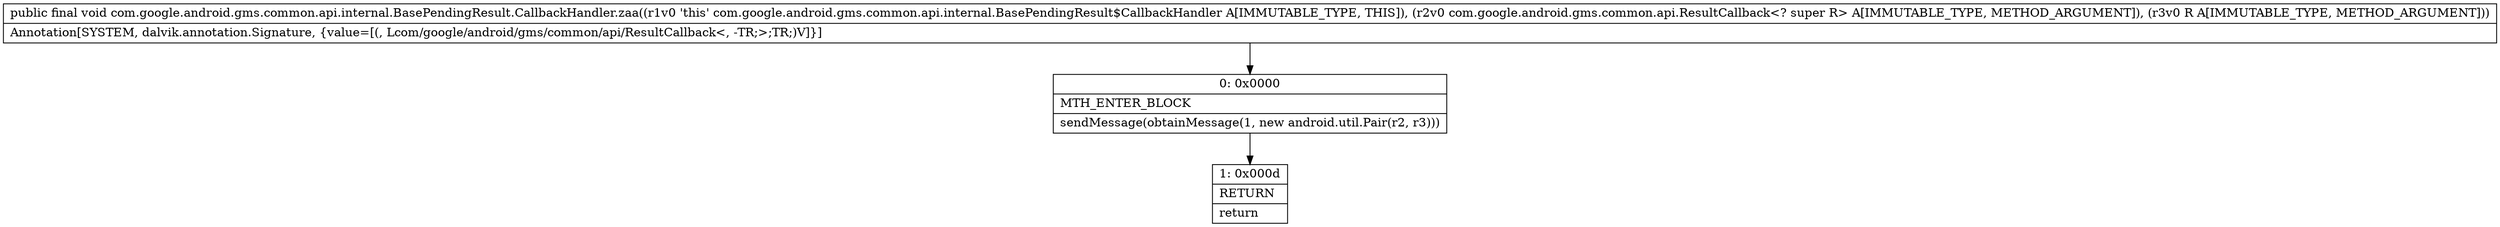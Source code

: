 digraph "CFG forcom.google.android.gms.common.api.internal.BasePendingResult.CallbackHandler.zaa(Lcom\/google\/android\/gms\/common\/api\/ResultCallback;Lcom\/google\/android\/gms\/common\/api\/Result;)V" {
Node_0 [shape=record,label="{0\:\ 0x0000|MTH_ENTER_BLOCK\l|sendMessage(obtainMessage(1, new android.util.Pair(r2, r3)))\l}"];
Node_1 [shape=record,label="{1\:\ 0x000d|RETURN\l|return\l}"];
MethodNode[shape=record,label="{public final void com.google.android.gms.common.api.internal.BasePendingResult.CallbackHandler.zaa((r1v0 'this' com.google.android.gms.common.api.internal.BasePendingResult$CallbackHandler A[IMMUTABLE_TYPE, THIS]), (r2v0 com.google.android.gms.common.api.ResultCallback\<? super R\> A[IMMUTABLE_TYPE, METHOD_ARGUMENT]), (r3v0 R A[IMMUTABLE_TYPE, METHOD_ARGUMENT]))  | Annotation[SYSTEM, dalvik.annotation.Signature, \{value=[(, Lcom\/google\/android\/gms\/common\/api\/ResultCallback\<, \-TR;\>;TR;)V]\}]\l}"];
MethodNode -> Node_0;
Node_0 -> Node_1;
}

